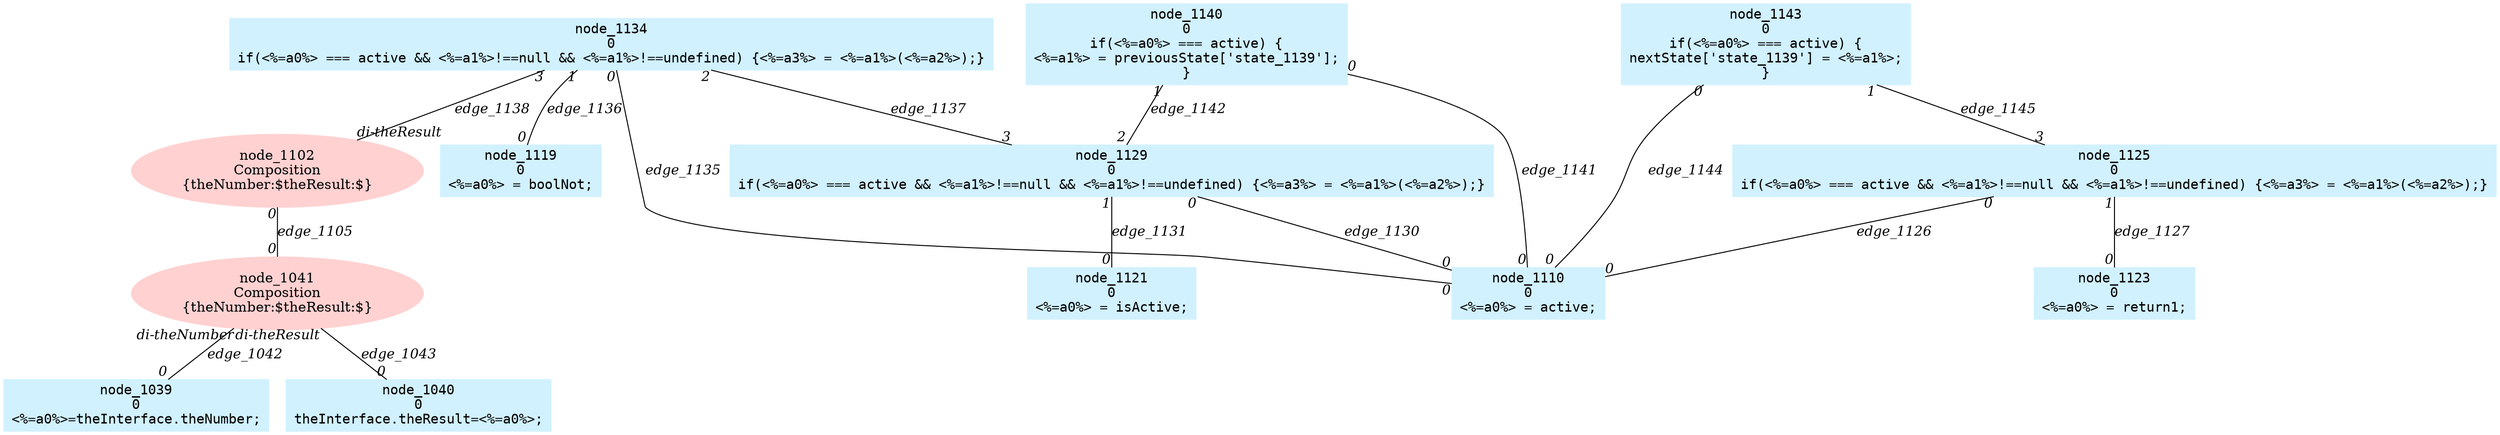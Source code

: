 digraph g{node_1041 [shape=ellipse, style=filled, color="#ffd1d1", label="node_1041
Composition
{theNumber:$theResult:$}" ]
node_1102 [shape=ellipse, style=filled, color="#ffd1d1", label="node_1102
Composition
{theNumber:$theResult:$}" ]
node_1039 [shape=box, style=filled, color="#d1f1ff", fontname="Courier", label="node_1039
0
<%=a0%>=theInterface.theNumber;
" ]
node_1040 [shape=box, style=filled, color="#d1f1ff", fontname="Courier", label="node_1040
0
theInterface.theResult=<%=a0%>;
" ]
node_1110 [shape=box, style=filled, color="#d1f1ff", fontname="Courier", label="node_1110
0
<%=a0%> = active;
" ]
node_1119 [shape=box, style=filled, color="#d1f1ff", fontname="Courier", label="node_1119
0
<%=a0%> = boolNot;
" ]
node_1121 [shape=box, style=filled, color="#d1f1ff", fontname="Courier", label="node_1121
0
<%=a0%> = isActive;
" ]
node_1123 [shape=box, style=filled, color="#d1f1ff", fontname="Courier", label="node_1123
0
<%=a0%> = return1;
" ]
node_1125 [shape=box, style=filled, color="#d1f1ff", fontname="Courier", label="node_1125
0
if(<%=a0%> === active && <%=a1%>!==null && <%=a1%>!==undefined) {<%=a3%> = <%=a1%>(<%=a2%>);}
" ]
node_1129 [shape=box, style=filled, color="#d1f1ff", fontname="Courier", label="node_1129
0
if(<%=a0%> === active && <%=a1%>!==null && <%=a1%>!==undefined) {<%=a3%> = <%=a1%>(<%=a2%>);}
" ]
node_1134 [shape=box, style=filled, color="#d1f1ff", fontname="Courier", label="node_1134
0
if(<%=a0%> === active && <%=a1%>!==null && <%=a1%>!==undefined) {<%=a3%> = <%=a1%>(<%=a2%>);}
" ]
node_1140 [shape=box, style=filled, color="#d1f1ff", fontname="Courier", label="node_1140
0
if(<%=a0%> === active) {
<%=a1%> = previousState['state_1139'];
}
" ]
node_1143 [shape=box, style=filled, color="#d1f1ff", fontname="Courier", label="node_1143
0
if(<%=a0%> === active) {
nextState['state_1139'] = <%=a1%>;
}
" ]
node_1041 -> node_1039 [dir=none, arrowHead=none, fontname="Times-Italic", label="edge_1042",  headlabel="0", taillabel="di-theNumber" ]
node_1041 -> node_1040 [dir=none, arrowHead=none, fontname="Times-Italic", label="edge_1043",  headlabel="0", taillabel="di-theResult" ]
node_1102 -> node_1041 [dir=none, arrowHead=none, fontname="Times-Italic", label="edge_1105",  headlabel="0", taillabel="0" ]
node_1125 -> node_1110 [dir=none, arrowHead=none, fontname="Times-Italic", label="edge_1126",  headlabel="0", taillabel="0" ]
node_1125 -> node_1123 [dir=none, arrowHead=none, fontname="Times-Italic", label="edge_1127",  headlabel="0", taillabel="1" ]
node_1129 -> node_1110 [dir=none, arrowHead=none, fontname="Times-Italic", label="edge_1130",  headlabel="0", taillabel="0" ]
node_1129 -> node_1121 [dir=none, arrowHead=none, fontname="Times-Italic", label="edge_1131",  headlabel="0", taillabel="1" ]
node_1134 -> node_1110 [dir=none, arrowHead=none, fontname="Times-Italic", label="edge_1135",  headlabel="0", taillabel="0" ]
node_1134 -> node_1119 [dir=none, arrowHead=none, fontname="Times-Italic", label="edge_1136",  headlabel="0", taillabel="1" ]
node_1134 -> node_1129 [dir=none, arrowHead=none, fontname="Times-Italic", label="edge_1137",  headlabel="3", taillabel="2" ]
node_1134 -> node_1102 [dir=none, arrowHead=none, fontname="Times-Italic", label="edge_1138",  headlabel="di-theResult", taillabel="3" ]
node_1140 -> node_1110 [dir=none, arrowHead=none, fontname="Times-Italic", label="edge_1141",  headlabel="0", taillabel="0" ]
node_1140 -> node_1129 [dir=none, arrowHead=none, fontname="Times-Italic", label="edge_1142",  headlabel="2", taillabel="1" ]
node_1143 -> node_1110 [dir=none, arrowHead=none, fontname="Times-Italic", label="edge_1144",  headlabel="0", taillabel="0" ]
node_1143 -> node_1125 [dir=none, arrowHead=none, fontname="Times-Italic", label="edge_1145",  headlabel="3", taillabel="1" ]
}